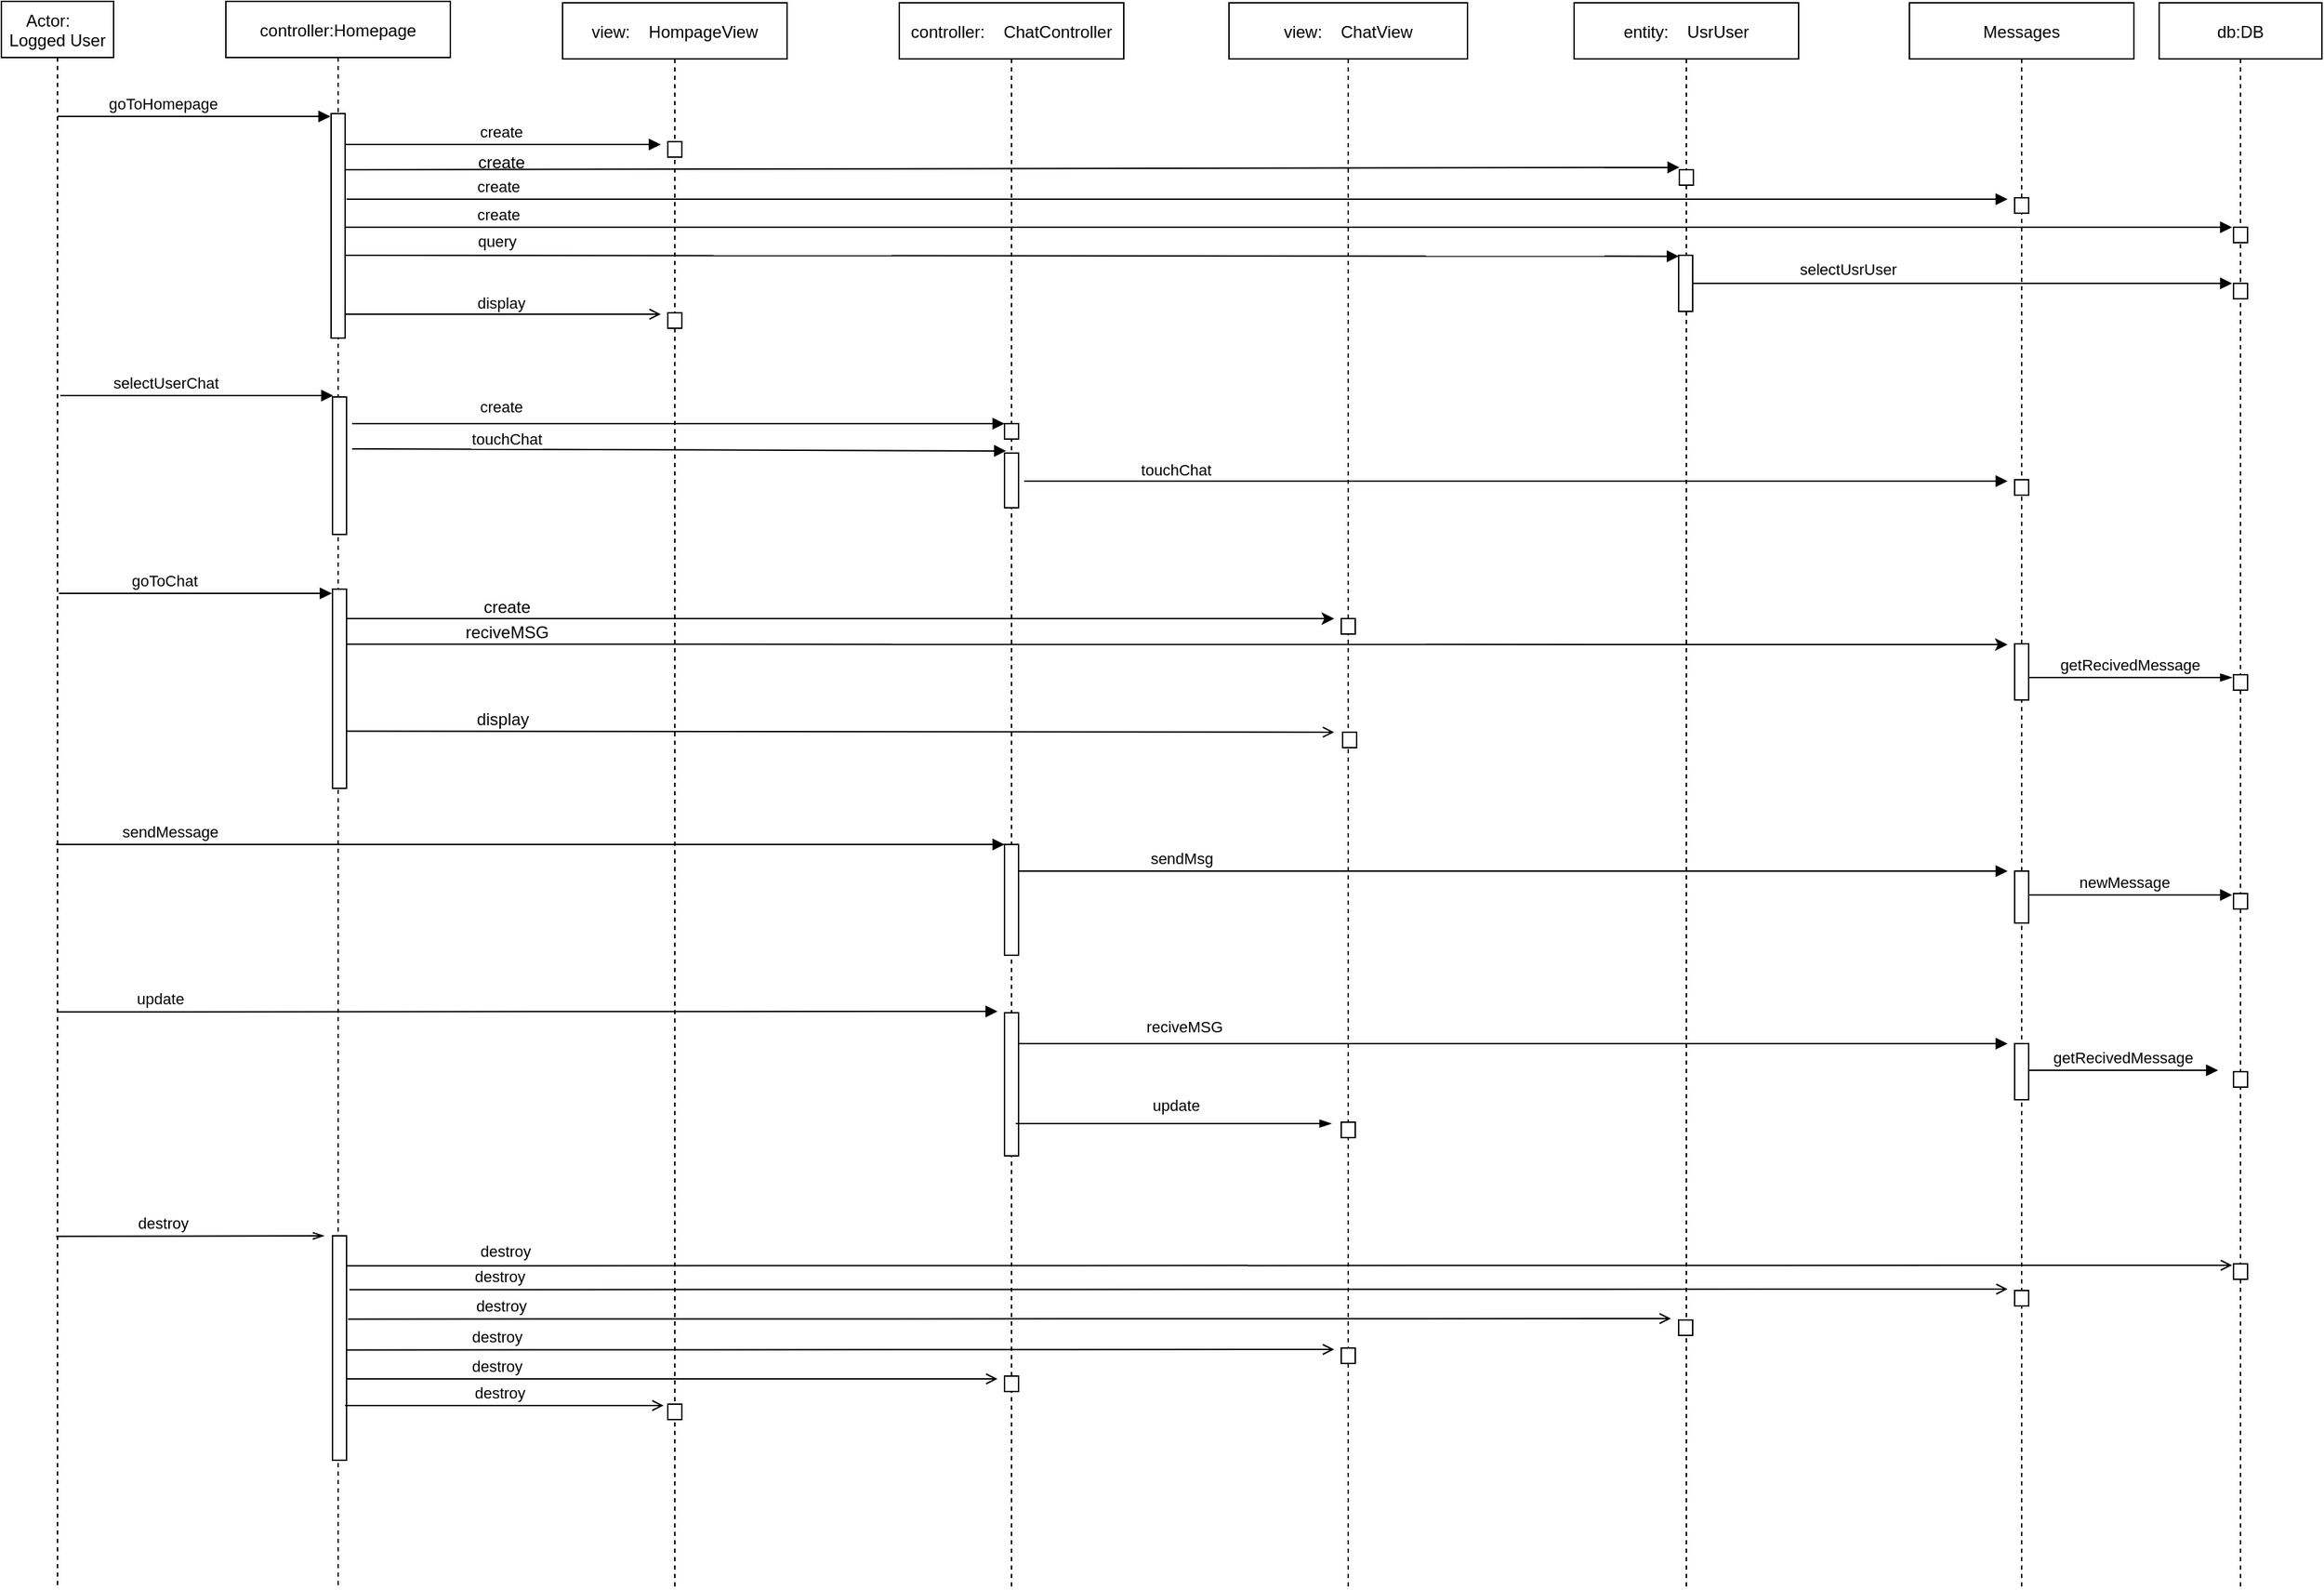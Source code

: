<mxfile version="16.5.3" type="device"><diagram id="dNsZWbkOPzweXN3xl_ip" name="Page-2"><mxGraphModel dx="1209" dy="618" grid="1" gridSize="10" guides="1" tooltips="1" connect="1" arrows="1" fold="1" page="1" pageScale="1" pageWidth="1654" pageHeight="1169" math="0" shadow="0"><root><mxCell id="X6BUCmGXW-mA4TPbZ4tU-0"/><mxCell id="X6BUCmGXW-mA4TPbZ4tU-1" parent="X6BUCmGXW-mA4TPbZ4tU-0"/><mxCell id="lZcno-GNGq_SLLbqoD9A-0" value="controller:Homepage" style="shape=umlLifeline;perimeter=lifelinePerimeter;container=1;collapsible=0;recursiveResize=0;rounded=0;shadow=0;strokeWidth=1;" parent="X6BUCmGXW-mA4TPbZ4tU-1" vertex="1"><mxGeometry x="160" width="160" height="1131" as="geometry"/></mxCell><mxCell id="Ri-gSOmQuduH3zNNDv52-0" value="" style="points=[];perimeter=orthogonalPerimeter;rounded=0;shadow=0;strokeWidth=1;" parent="lZcno-GNGq_SLLbqoD9A-0" vertex="1"><mxGeometry x="75" y="80" width="10" height="160" as="geometry"/></mxCell><mxCell id="Wh_DmFdoz2-DsJ8aolg4-1" value="" style="endArrow=block;html=1;rounded=0;entryX=0.011;entryY=-0.167;entryDx=0;entryDy=0;entryPerimeter=0;endFill=1;" parent="lZcno-GNGq_SLLbqoD9A-0" edge="1"><mxGeometry width="50" height="50" relative="1" as="geometry"><mxPoint x="85.004" y="120" as="sourcePoint"/><mxPoint x="1036.11" y="118.33" as="targetPoint"/></mxGeometry></mxCell><mxCell id="Wh_DmFdoz2-DsJ8aolg4-22" value="" style="points=[];perimeter=orthogonalPerimeter;rounded=0;shadow=0;strokeWidth=1;" parent="lZcno-GNGq_SLLbqoD9A-0" vertex="1"><mxGeometry x="76" y="282" width="10" height="98" as="geometry"/></mxCell><mxCell id="Wh_DmFdoz2-DsJ8aolg4-45" value="" style="endArrow=classic;html=1;rounded=0;" parent="lZcno-GNGq_SLLbqoD9A-0" edge="1"><mxGeometry width="50" height="50" relative="1" as="geometry"><mxPoint x="86" y="440" as="sourcePoint"/><mxPoint x="790" y="440" as="targetPoint"/></mxGeometry></mxCell><mxCell id="Wh_DmFdoz2-DsJ8aolg4-123" value="" style="points=[];perimeter=orthogonalPerimeter;rounded=0;shadow=0;strokeWidth=1;" parent="lZcno-GNGq_SLLbqoD9A-0" vertex="1"><mxGeometry x="76" y="880" width="10" height="160" as="geometry"/></mxCell><mxCell id="lZcno-GNGq_SLLbqoD9A-4" value="Actor:    &#10;Logged User" style="shape=umlLifeline;perimeter=lifelinePerimeter;container=1;collapsible=0;recursiveResize=0;rounded=0;shadow=0;strokeWidth=1;" parent="X6BUCmGXW-mA4TPbZ4tU-1" vertex="1"><mxGeometry width="80" height="1130" as="geometry"/></mxCell><mxCell id="lZcno-GNGq_SLLbqoD9A-10" value="view:    HompageView" style="shape=umlLifeline;perimeter=lifelinePerimeter;container=1;collapsible=0;recursiveResize=0;rounded=0;shadow=0;strokeWidth=1;" parent="X6BUCmGXW-mA4TPbZ4tU-1" vertex="1"><mxGeometry x="400" y="1" width="160" height="1130" as="geometry"/></mxCell><mxCell id="FAKJ-0gCdi1Ot4v-Cj2S-0" value="" style="points=[];perimeter=orthogonalPerimeter;rounded=0;shadow=0;strokeWidth=1;" parent="lZcno-GNGq_SLLbqoD9A-10" vertex="1"><mxGeometry x="75" y="99" width="10" height="11" as="geometry"/></mxCell><mxCell id="Wh_DmFdoz2-DsJ8aolg4-7" value="" style="points=[];perimeter=orthogonalPerimeter;rounded=0;shadow=0;strokeWidth=1;" parent="lZcno-GNGq_SLLbqoD9A-10" vertex="1"><mxGeometry x="75" y="221" width="10" height="11" as="geometry"/></mxCell><mxCell id="Wh_DmFdoz2-DsJ8aolg4-49" value="" style="endArrow=open;html=1;rounded=0;endFill=0;" parent="lZcno-GNGq_SLLbqoD9A-10" edge="1"><mxGeometry width="50" height="50" relative="1" as="geometry"><mxPoint x="-154" y="519.21" as="sourcePoint"/><mxPoint x="550" y="520" as="targetPoint"/></mxGeometry></mxCell><mxCell id="Wh_DmFdoz2-DsJ8aolg4-27" value="" style="endArrow=block;html=1;rounded=0;entryX=0.115;entryY=0.012;entryDx=0;entryDy=0;entryPerimeter=0;endFill=1;" parent="lZcno-GNGq_SLLbqoD9A-10" edge="1"><mxGeometry width="50" height="50" relative="1" as="geometry"><mxPoint x="-150" y="318" as="sourcePoint"/><mxPoint x="316.15" y="319.468" as="targetPoint"/></mxGeometry></mxCell><mxCell id="Wh_DmFdoz2-DsJ8aolg4-106" value="" style="endArrow=block;html=1;rounded=0;endFill=1;" parent="lZcno-GNGq_SLLbqoD9A-10" edge="1"><mxGeometry width="50" height="50" relative="1" as="geometry"><mxPoint x="-150.0" y="300" as="sourcePoint"/><mxPoint x="315" y="300" as="targetPoint"/></mxGeometry></mxCell><mxCell id="Wh_DmFdoz2-DsJ8aolg4-110" value="create" style="edgeLabel;html=1;align=center;verticalAlign=middle;resizable=0;points=[];" parent="Wh_DmFdoz2-DsJ8aolg4-106" vertex="1" connectable="0"><mxGeometry x="-0.397" y="4" relative="1" as="geometry"><mxPoint x="-34" y="-8" as="offset"/></mxGeometry></mxCell><mxCell id="Wh_DmFdoz2-DsJ8aolg4-120" value="" style="endArrow=openThin;html=1;rounded=0;endFill=0;exitX=0.502;exitY=0.861;exitDx=0;exitDy=0;exitPerimeter=0;" parent="lZcno-GNGq_SLLbqoD9A-10" edge="1"><mxGeometry width="50" height="50" relative="1" as="geometry"><mxPoint x="-361.0" y="879.36" as="sourcePoint"/><mxPoint x="-170" y="879" as="targetPoint"/></mxGeometry></mxCell><mxCell id="Wh_DmFdoz2-DsJ8aolg4-122" value="destroy" style="edgeLabel;html=1;align=center;verticalAlign=middle;resizable=0;points=[];" parent="Wh_DmFdoz2-DsJ8aolg4-120" vertex="1" connectable="0"><mxGeometry x="-0.281" y="3" relative="1" as="geometry"><mxPoint x="7" y="-6" as="offset"/></mxGeometry></mxCell><mxCell id="Wh_DmFdoz2-DsJ8aolg4-137" value="" style="endArrow=open;html=1;rounded=0;endFill=0;exitX=0.502;exitY=0.861;exitDx=0;exitDy=0;exitPerimeter=0;" parent="lZcno-GNGq_SLLbqoD9A-10" edge="1"><mxGeometry width="50" height="50" relative="1" as="geometry"><mxPoint x="-155" y="1000.0" as="sourcePoint"/><mxPoint x="72" y="1000" as="targetPoint"/></mxGeometry></mxCell><mxCell id="Wh_DmFdoz2-DsJ8aolg4-138" value="destroy" style="edgeLabel;html=1;align=center;verticalAlign=middle;resizable=0;points=[];" parent="Wh_DmFdoz2-DsJ8aolg4-137" vertex="1" connectable="0"><mxGeometry x="-0.281" y="3" relative="1" as="geometry"><mxPoint x="28" y="-6" as="offset"/></mxGeometry></mxCell><mxCell id="Wh_DmFdoz2-DsJ8aolg4-246" value="" style="points=[];perimeter=orthogonalPerimeter;rounded=0;shadow=0;strokeWidth=1;" parent="lZcno-GNGq_SLLbqoD9A-10" vertex="1"><mxGeometry x="75" y="999" width="10" height="11" as="geometry"/></mxCell><mxCell id="lZcno-GNGq_SLLbqoD9A-11" value="controller:    ChatController" style="shape=umlLifeline;perimeter=lifelinePerimeter;container=1;collapsible=0;recursiveResize=0;rounded=0;shadow=0;strokeWidth=1;" parent="X6BUCmGXW-mA4TPbZ4tU-1" vertex="1"><mxGeometry x="640" y="1" width="160" height="1130" as="geometry"/></mxCell><mxCell id="Wh_DmFdoz2-DsJ8aolg4-67" value="" style="points=[];perimeter=orthogonalPerimeter;rounded=0;shadow=0;strokeWidth=1;" parent="lZcno-GNGq_SLLbqoD9A-11" vertex="1"><mxGeometry x="75" y="720" width="10" height="102" as="geometry"/></mxCell><mxCell id="Wh_DmFdoz2-DsJ8aolg4-61" value="" style="points=[];perimeter=orthogonalPerimeter;rounded=0;shadow=0;strokeWidth=1;" parent="lZcno-GNGq_SLLbqoD9A-11" vertex="1"><mxGeometry x="75" y="600" width="10" height="79" as="geometry"/></mxCell><mxCell id="Wh_DmFdoz2-DsJ8aolg4-107" value="" style="points=[];perimeter=orthogonalPerimeter;rounded=0;shadow=0;strokeWidth=1;" parent="lZcno-GNGq_SLLbqoD9A-11" vertex="1"><mxGeometry x="75" y="321" width="10" height="39" as="geometry"/></mxCell><mxCell id="Wh_DmFdoz2-DsJ8aolg4-108" value="" style="points=[];perimeter=orthogonalPerimeter;rounded=0;shadow=0;strokeWidth=1;" parent="lZcno-GNGq_SLLbqoD9A-11" vertex="1"><mxGeometry x="75" y="300" width="10" height="11" as="geometry"/></mxCell><mxCell id="Wh_DmFdoz2-DsJ8aolg4-245" value="" style="points=[];perimeter=orthogonalPerimeter;rounded=0;shadow=0;strokeWidth=1;" parent="lZcno-GNGq_SLLbqoD9A-11" vertex="1"><mxGeometry x="75" y="979" width="10" height="11" as="geometry"/></mxCell><mxCell id="lZcno-GNGq_SLLbqoD9A-12" value="view:    ChatView" style="shape=umlLifeline;perimeter=lifelinePerimeter;container=1;collapsible=0;recursiveResize=0;rounded=0;shadow=0;strokeWidth=1;" parent="X6BUCmGXW-mA4TPbZ4tU-1" vertex="1"><mxGeometry x="875" y="1" width="170" height="1130" as="geometry"/></mxCell><mxCell id="Wh_DmFdoz2-DsJ8aolg4-56" value="" style="points=[];perimeter=orthogonalPerimeter;rounded=0;shadow=0;strokeWidth=1;" parent="lZcno-GNGq_SLLbqoD9A-12" vertex="1"><mxGeometry x="80" y="439" width="10" height="11" as="geometry"/></mxCell><mxCell id="Wh_DmFdoz2-DsJ8aolg4-104" value="" style="points=[];perimeter=orthogonalPerimeter;rounded=0;shadow=0;strokeWidth=1;" parent="lZcno-GNGq_SLLbqoD9A-12" vertex="1"><mxGeometry x="81" y="520" width="10" height="11" as="geometry"/></mxCell><mxCell id="Wh_DmFdoz2-DsJ8aolg4-84" value="" style="endArrow=blockThin;html=1;rounded=0;endFill=1;" parent="lZcno-GNGq_SLLbqoD9A-12" edge="1"><mxGeometry width="50" height="50" relative="1" as="geometry"><mxPoint x="-152" y="799" as="sourcePoint"/><mxPoint x="73" y="799" as="targetPoint"/></mxGeometry></mxCell><mxCell id="Wh_DmFdoz2-DsJ8aolg4-119" value="" style="points=[];perimeter=orthogonalPerimeter;rounded=0;shadow=0;strokeWidth=1;" parent="lZcno-GNGq_SLLbqoD9A-12" vertex="1"><mxGeometry x="80" y="798" width="10" height="11" as="geometry"/></mxCell><mxCell id="Wh_DmFdoz2-DsJ8aolg4-244" value="" style="points=[];perimeter=orthogonalPerimeter;rounded=0;shadow=0;strokeWidth=1;" parent="lZcno-GNGq_SLLbqoD9A-12" vertex="1"><mxGeometry x="80" y="959" width="10" height="11" as="geometry"/></mxCell><mxCell id="lZcno-GNGq_SLLbqoD9A-8" value="" style="endArrow=block;html=1;rounded=0;endFill=1;" parent="X6BUCmGXW-mA4TPbZ4tU-1" edge="1"><mxGeometry width="50" height="50" relative="1" as="geometry"><mxPoint x="40" y="82" as="sourcePoint"/><mxPoint x="234.5" y="82.0" as="targetPoint"/></mxGeometry></mxCell><mxCell id="lZcno-GNGq_SLLbqoD9A-13" value="goToHomepage" style="edgeLabel;html=1;align=center;verticalAlign=middle;resizable=0;points=[];" parent="lZcno-GNGq_SLLbqoD9A-8" vertex="1" connectable="0"><mxGeometry x="0.359" y="2" relative="1" as="geometry"><mxPoint x="-57" y="-7" as="offset"/></mxGeometry></mxCell><mxCell id="FAKJ-0gCdi1Ot4v-Cj2S-1" value="entity:    UsrUser" style="shape=umlLifeline;perimeter=lifelinePerimeter;container=1;collapsible=0;recursiveResize=0;rounded=0;shadow=0;strokeWidth=1;" parent="X6BUCmGXW-mA4TPbZ4tU-1" vertex="1"><mxGeometry x="1121" y="1" width="160" height="1130" as="geometry"/></mxCell><mxCell id="Wh_DmFdoz2-DsJ8aolg4-8" value="" style="points=[];perimeter=orthogonalPerimeter;rounded=0;shadow=0;strokeWidth=1;" parent="FAKJ-0gCdi1Ot4v-Cj2S-1" vertex="1"><mxGeometry x="75" y="119" width="10" height="11" as="geometry"/></mxCell><mxCell id="Wh_DmFdoz2-DsJ8aolg4-19" value="" style="points=[];perimeter=orthogonalPerimeter;rounded=0;shadow=0;strokeWidth=1;" parent="FAKJ-0gCdi1Ot4v-Cj2S-1" vertex="1"><mxGeometry x="74.5" y="180" width="10" height="40" as="geometry"/></mxCell><mxCell id="Wh_DmFdoz2-DsJ8aolg4-109" value="" style="endArrow=block;html=1;rounded=0;endFill=1;" parent="FAKJ-0gCdi1Ot4v-Cj2S-1" edge="1"><mxGeometry width="50" height="50" relative="1" as="geometry"><mxPoint x="-392" y="341" as="sourcePoint"/><mxPoint x="309" y="341" as="targetPoint"/></mxGeometry></mxCell><mxCell id="Wh_DmFdoz2-DsJ8aolg4-111" value="touchChat" style="edgeLabel;html=1;align=center;verticalAlign=middle;resizable=0;points=[];" parent="Wh_DmFdoz2-DsJ8aolg4-109" vertex="1" connectable="0"><mxGeometry x="-0.656" y="-1" relative="1" as="geometry"><mxPoint x="-13" y="-9" as="offset"/></mxGeometry></mxCell><mxCell id="Wh_DmFdoz2-DsJ8aolg4-243" value="" style="points=[];perimeter=orthogonalPerimeter;rounded=0;shadow=0;strokeWidth=1;" parent="FAKJ-0gCdi1Ot4v-Cj2S-1" vertex="1"><mxGeometry x="74.5" y="939" width="10" height="11" as="geometry"/></mxCell><mxCell id="FAKJ-0gCdi1Ot4v-Cj2S-3" value="Messages" style="shape=umlLifeline;perimeter=lifelinePerimeter;container=1;collapsible=0;recursiveResize=0;rounded=0;shadow=0;strokeWidth=1;" parent="X6BUCmGXW-mA4TPbZ4tU-1" vertex="1"><mxGeometry x="1360" y="1" width="160" height="1130" as="geometry"/></mxCell><mxCell id="Wh_DmFdoz2-DsJ8aolg4-14" value="" style="points=[];perimeter=orthogonalPerimeter;rounded=0;shadow=0;strokeWidth=1;" parent="FAKJ-0gCdi1Ot4v-Cj2S-3" vertex="1"><mxGeometry x="75" y="139" width="10" height="11" as="geometry"/></mxCell><mxCell id="Wh_DmFdoz2-DsJ8aolg4-29" value="" style="points=[];perimeter=orthogonalPerimeter;rounded=0;shadow=0;strokeWidth=1;" parent="FAKJ-0gCdi1Ot4v-Cj2S-3" vertex="1"><mxGeometry x="75" y="340" width="10" height="11" as="geometry"/></mxCell><mxCell id="Wh_DmFdoz2-DsJ8aolg4-64" value="" style="points=[];perimeter=orthogonalPerimeter;rounded=0;shadow=0;strokeWidth=1;" parent="FAKJ-0gCdi1Ot4v-Cj2S-3" vertex="1"><mxGeometry x="75" y="619" width="10" height="37" as="geometry"/></mxCell><mxCell id="Wh_DmFdoz2-DsJ8aolg4-68" value="" style="points=[];perimeter=orthogonalPerimeter;rounded=0;shadow=0;strokeWidth=1;" parent="FAKJ-0gCdi1Ot4v-Cj2S-3" vertex="1"><mxGeometry x="75" y="742" width="10" height="11" as="geometry"/></mxCell><mxCell id="Wh_DmFdoz2-DsJ8aolg4-103" value="" style="points=[];perimeter=orthogonalPerimeter;rounded=0;shadow=0;strokeWidth=1;" parent="FAKJ-0gCdi1Ot4v-Cj2S-3" vertex="1"><mxGeometry x="75" y="457" width="10" height="40" as="geometry"/></mxCell><mxCell id="Wh_DmFdoz2-DsJ8aolg4-115" value="" style="points=[];perimeter=orthogonalPerimeter;rounded=0;shadow=0;strokeWidth=1;" parent="FAKJ-0gCdi1Ot4v-Cj2S-3" vertex="1"><mxGeometry x="75" y="742" width="10" height="40" as="geometry"/></mxCell><mxCell id="Wh_DmFdoz2-DsJ8aolg4-116" value="" style="endArrow=block;html=1;rounded=0;endFill=1;" parent="FAKJ-0gCdi1Ot4v-Cj2S-3" edge="1"><mxGeometry width="50" height="50" relative="1" as="geometry"><mxPoint x="85" y="761" as="sourcePoint"/><mxPoint x="220" y="761" as="targetPoint"/><Array as="points"><mxPoint x="160" y="761"/></Array></mxGeometry></mxCell><mxCell id="Wh_DmFdoz2-DsJ8aolg4-117" value="getRecivedMessage" style="edgeLabel;html=1;align=center;verticalAlign=middle;resizable=0;points=[];" parent="Wh_DmFdoz2-DsJ8aolg4-116" vertex="1" connectable="0"><mxGeometry x="0.003" y="-1" relative="1" as="geometry"><mxPoint x="-1" y="-10" as="offset"/></mxGeometry></mxCell><mxCell id="Wh_DmFdoz2-DsJ8aolg4-242" value="" style="points=[];perimeter=orthogonalPerimeter;rounded=0;shadow=0;strokeWidth=1;" parent="FAKJ-0gCdi1Ot4v-Cj2S-3" vertex="1"><mxGeometry x="75" y="918" width="10" height="11" as="geometry"/></mxCell><mxCell id="FAKJ-0gCdi1Ot4v-Cj2S-4" value="" style="endArrow=block;html=1;rounded=0;endFill=1;" parent="X6BUCmGXW-mA4TPbZ4tU-1" edge="1"><mxGeometry width="50" height="50" relative="1" as="geometry"><mxPoint x="245" y="102" as="sourcePoint"/><mxPoint x="470" y="102" as="targetPoint"/></mxGeometry></mxCell><mxCell id="Wh_DmFdoz2-DsJ8aolg4-0" value="create" style="edgeLabel;html=1;align=center;verticalAlign=middle;resizable=0;points=[];" parent="X6BUCmGXW-mA4TPbZ4tU-1" vertex="1" connectable="0"><mxGeometry x="362.005" y="91.0" as="geometry"><mxPoint x="-6" y="2" as="offset"/></mxGeometry></mxCell><mxCell id="Wh_DmFdoz2-DsJ8aolg4-5" value="" style="endArrow=open;html=1;rounded=0;endFill=0;" parent="X6BUCmGXW-mA4TPbZ4tU-1" edge="1"><mxGeometry width="50" height="50" relative="1" as="geometry"><mxPoint x="245" y="223" as="sourcePoint"/><mxPoint x="470" y="223" as="targetPoint"/></mxGeometry></mxCell><mxCell id="Wh_DmFdoz2-DsJ8aolg4-6" value="display" style="edgeLabel;html=1;align=center;verticalAlign=middle;resizable=0;points=[];" parent="X6BUCmGXW-mA4TPbZ4tU-1" vertex="1" connectable="0"><mxGeometry x="356.005" y="215.0" as="geometry"/></mxCell><mxCell id="Wh_DmFdoz2-DsJ8aolg4-12" value="" style="endArrow=block;html=1;rounded=0;endFill=1;entryX=0.014;entryY=0.064;entryDx=0;entryDy=0;entryPerimeter=0;" parent="X6BUCmGXW-mA4TPbZ4tU-1" edge="1"><mxGeometry width="50" height="50" relative="1" as="geometry"><mxPoint x="245.004" y="181" as="sourcePoint"/><mxPoint x="1195.64" y="181.704" as="targetPoint"/></mxGeometry></mxCell><mxCell id="Wh_DmFdoz2-DsJ8aolg4-13" value="query" style="edgeLabel;html=1;align=center;verticalAlign=middle;resizable=0;points=[];" parent="X6BUCmGXW-mA4TPbZ4tU-1" vertex="1" connectable="0"><mxGeometry x="348.005" y="173.0" as="geometry"><mxPoint x="5" y="-2" as="offset"/></mxGeometry></mxCell><mxCell id="Wh_DmFdoz2-DsJ8aolg4-17" value="" style="endArrow=block;html=1;rounded=0;endFill=1;" parent="X6BUCmGXW-mA4TPbZ4tU-1" edge="1"><mxGeometry width="50" height="50" relative="1" as="geometry"><mxPoint x="246.004" y="141" as="sourcePoint"/><mxPoint x="1430" y="141" as="targetPoint"/></mxGeometry></mxCell><mxCell id="Wh_DmFdoz2-DsJ8aolg4-18" value="create" style="edgeLabel;html=1;align=center;verticalAlign=middle;resizable=0;points=[];" parent="X6BUCmGXW-mA4TPbZ4tU-1" vertex="1" connectable="0"><mxGeometry x="356.005" y="131.0" as="geometry"><mxPoint x="-2" y="1" as="offset"/></mxGeometry></mxCell><mxCell id="Wh_DmFdoz2-DsJ8aolg4-20" value="" style="endArrow=block;html=1;rounded=0;endFill=1;" parent="X6BUCmGXW-mA4TPbZ4tU-1" edge="1"><mxGeometry width="50" height="50" relative="1" as="geometry"><mxPoint x="42" y="281" as="sourcePoint"/><mxPoint x="236.5" y="281.0" as="targetPoint"/></mxGeometry></mxCell><mxCell id="Wh_DmFdoz2-DsJ8aolg4-21" value="selectUserChat" style="edgeLabel;html=1;align=center;verticalAlign=middle;resizable=0;points=[];" parent="Wh_DmFdoz2-DsJ8aolg4-20" vertex="1" connectable="0"><mxGeometry x="0.359" y="2" relative="1" as="geometry"><mxPoint x="-57" y="-7" as="offset"/></mxGeometry></mxCell><mxCell id="Wh_DmFdoz2-DsJ8aolg4-28" value="touchChat" style="edgeLabel;html=1;align=center;verticalAlign=middle;resizable=0;points=[];" parent="X6BUCmGXW-mA4TPbZ4tU-1" vertex="1" connectable="0"><mxGeometry x="356.005" y="231.0" as="geometry"><mxPoint x="4" y="81" as="offset"/></mxGeometry></mxCell><mxCell id="Wh_DmFdoz2-DsJ8aolg4-39" value="" style="endArrow=block;html=1;rounded=0;endFill=1;" parent="X6BUCmGXW-mA4TPbZ4tU-1" edge="1"><mxGeometry width="50" height="50" relative="1" as="geometry"><mxPoint x="41" y="422" as="sourcePoint"/><mxPoint x="235.5" y="422" as="targetPoint"/></mxGeometry></mxCell><mxCell id="Wh_DmFdoz2-DsJ8aolg4-40" value="goToChat" style="edgeLabel;html=1;align=center;verticalAlign=middle;resizable=0;points=[];" parent="Wh_DmFdoz2-DsJ8aolg4-39" vertex="1" connectable="0"><mxGeometry x="0.359" y="2" relative="1" as="geometry"><mxPoint x="-57" y="-7" as="offset"/></mxGeometry></mxCell><mxCell id="Wh_DmFdoz2-DsJ8aolg4-41" value="" style="points=[];perimeter=orthogonalPerimeter;rounded=0;shadow=0;strokeWidth=1;" parent="X6BUCmGXW-mA4TPbZ4tU-1" vertex="1"><mxGeometry x="236" y="419" width="10" height="142" as="geometry"/></mxCell><mxCell id="Wh_DmFdoz2-DsJ8aolg4-46" value="create" style="text;html=1;align=center;verticalAlign=middle;resizable=0;points=[];autosize=1;strokeColor=none;fillColor=none;" parent="X6BUCmGXW-mA4TPbZ4tU-1" vertex="1"><mxGeometry x="335" y="422" width="50" height="20" as="geometry"/></mxCell><mxCell id="Wh_DmFdoz2-DsJ8aolg4-47" value="" style="endArrow=classic;html=1;rounded=0;" parent="X6BUCmGXW-mA4TPbZ4tU-1" edge="1"><mxGeometry width="50" height="50" relative="1" as="geometry"><mxPoint x="246" y="458.21" as="sourcePoint"/><mxPoint x="1430" y="458.55" as="targetPoint"/></mxGeometry></mxCell><mxCell id="Wh_DmFdoz2-DsJ8aolg4-48" value="reciveMSG" style="text;html=1;align=center;verticalAlign=middle;resizable=0;points=[];autosize=1;strokeColor=none;fillColor=none;" parent="X6BUCmGXW-mA4TPbZ4tU-1" vertex="1"><mxGeometry x="320" y="440" width="80" height="20" as="geometry"/></mxCell><mxCell id="Wh_DmFdoz2-DsJ8aolg4-59" value="" style="endArrow=block;html=1;rounded=0;endFill=1;" parent="X6BUCmGXW-mA4TPbZ4tU-1" target="Wh_DmFdoz2-DsJ8aolg4-61" edge="1"><mxGeometry width="50" height="50" relative="1" as="geometry"><mxPoint x="38.962" y="601" as="sourcePoint"/><mxPoint x="236" y="584" as="targetPoint"/></mxGeometry></mxCell><mxCell id="Wh_DmFdoz2-DsJ8aolg4-60" value="sendMessage" style="edgeLabel;html=1;align=center;verticalAlign=middle;resizable=0;points=[];" parent="Wh_DmFdoz2-DsJ8aolg4-59" vertex="1" connectable="0"><mxGeometry x="0.359" y="2" relative="1" as="geometry"><mxPoint x="-379" y="-7" as="offset"/></mxGeometry></mxCell><mxCell id="Wh_DmFdoz2-DsJ8aolg4-62" value="" style="endArrow=block;html=1;rounded=0;startArrow=none;endFill=1;" parent="X6BUCmGXW-mA4TPbZ4tU-1" edge="1"><mxGeometry width="50" height="50" relative="1" as="geometry"><mxPoint x="725" y="620" as="sourcePoint"/><mxPoint x="1430" y="620" as="targetPoint"/></mxGeometry></mxCell><mxCell id="Wh_DmFdoz2-DsJ8aolg4-63" value="sendMsg" style="edgeLabel;html=1;align=center;verticalAlign=middle;resizable=0;points=[];" parent="X6BUCmGXW-mA4TPbZ4tU-1" vertex="1" connectable="0"><mxGeometry x="851.005" y="612" as="geometry"><mxPoint x="-10" y="-1" as="offset"/></mxGeometry></mxCell><mxCell id="Wh_DmFdoz2-DsJ8aolg4-86" value="reciveMSG" style="edgeLabel;html=1;align=center;verticalAlign=middle;resizable=0;points=[];" parent="X6BUCmGXW-mA4TPbZ4tU-1" vertex="1" connectable="0"><mxGeometry x="853.005" y="732" as="geometry"><mxPoint x="-10" y="-1" as="offset"/></mxGeometry></mxCell><mxCell id="Wh_DmFdoz2-DsJ8aolg4-65" value="" style="endArrow=block;html=1;rounded=0;endFill=1;exitX=0.502;exitY=0.861;exitDx=0;exitDy=0;exitPerimeter=0;" parent="X6BUCmGXW-mA4TPbZ4tU-1" edge="1"><mxGeometry width="50" height="50" relative="1" as="geometry"><mxPoint x="40.16" y="720.36" as="sourcePoint"/><mxPoint x="710" y="720" as="targetPoint"/></mxGeometry></mxCell><mxCell id="Wh_DmFdoz2-DsJ8aolg4-66" value="update" style="edgeLabel;html=1;align=center;verticalAlign=middle;resizable=0;points=[];" parent="Wh_DmFdoz2-DsJ8aolg4-65" vertex="1" connectable="0"><mxGeometry x="0.359" y="2" relative="1" as="geometry"><mxPoint x="-382" y="-7" as="offset"/></mxGeometry></mxCell><mxCell id="Wh_DmFdoz2-DsJ8aolg4-82" value="" style="endArrow=block;html=1;rounded=0;endFill=1;" parent="X6BUCmGXW-mA4TPbZ4tU-1" edge="1"><mxGeometry width="50" height="50" relative="1" as="geometry"><mxPoint x="725" y="743" as="sourcePoint"/><mxPoint x="1430" y="743" as="targetPoint"/><Array as="points"><mxPoint x="750" y="743"/></Array></mxGeometry></mxCell><mxCell id="Wh_DmFdoz2-DsJ8aolg4-87" value="db:DB" style="shape=umlLifeline;perimeter=lifelinePerimeter;container=1;collapsible=0;recursiveResize=0;rounded=0;shadow=0;strokeWidth=1;" parent="X6BUCmGXW-mA4TPbZ4tU-1" vertex="1"><mxGeometry x="1538" y="1" width="116" height="1130" as="geometry"/></mxCell><mxCell id="Wh_DmFdoz2-DsJ8aolg4-90" value="" style="points=[];perimeter=orthogonalPerimeter;rounded=0;shadow=0;strokeWidth=1;" parent="Wh_DmFdoz2-DsJ8aolg4-87" vertex="1"><mxGeometry x="53" y="479" width="10" height="11" as="geometry"/></mxCell><mxCell id="Wh_DmFdoz2-DsJ8aolg4-91" value="" style="points=[];perimeter=orthogonalPerimeter;rounded=0;shadow=0;strokeWidth=1;" parent="Wh_DmFdoz2-DsJ8aolg4-87" vertex="1"><mxGeometry x="53" y="635" width="10" height="11" as="geometry"/></mxCell><mxCell id="Wh_DmFdoz2-DsJ8aolg4-95" value="" style="points=[];perimeter=orthogonalPerimeter;rounded=0;shadow=0;strokeWidth=1;" parent="Wh_DmFdoz2-DsJ8aolg4-87" vertex="1"><mxGeometry x="53" y="160" width="10" height="11" as="geometry"/></mxCell><mxCell id="Wh_DmFdoz2-DsJ8aolg4-99" value="" style="points=[];perimeter=orthogonalPerimeter;rounded=0;shadow=0;strokeWidth=1;" parent="Wh_DmFdoz2-DsJ8aolg4-87" vertex="1"><mxGeometry x="53" y="200" width="10" height="11" as="geometry"/></mxCell><mxCell id="Wh_DmFdoz2-DsJ8aolg4-118" value="" style="points=[];perimeter=orthogonalPerimeter;rounded=0;shadow=0;strokeWidth=1;" parent="Wh_DmFdoz2-DsJ8aolg4-87" vertex="1"><mxGeometry x="53" y="762" width="10" height="11" as="geometry"/></mxCell><mxCell id="Wh_DmFdoz2-DsJ8aolg4-241" value="" style="points=[];perimeter=orthogonalPerimeter;rounded=0;shadow=0;strokeWidth=1;" parent="Wh_DmFdoz2-DsJ8aolg4-87" vertex="1"><mxGeometry x="53" y="899" width="10" height="11" as="geometry"/></mxCell><mxCell id="Wh_DmFdoz2-DsJ8aolg4-93" value="" style="endArrow=block;html=1;rounded=0;endFill=1;" parent="X6BUCmGXW-mA4TPbZ4tU-1" edge="1"><mxGeometry width="50" height="50" relative="1" as="geometry"><mxPoint x="245.004" y="161" as="sourcePoint"/><mxPoint x="1590" y="161" as="targetPoint"/></mxGeometry></mxCell><mxCell id="Wh_DmFdoz2-DsJ8aolg4-94" value="create" style="edgeLabel;html=1;align=center;verticalAlign=middle;resizable=0;points=[];" parent="X6BUCmGXW-mA4TPbZ4tU-1" vertex="1" connectable="0"><mxGeometry x="356.005" y="151.0" as="geometry"><mxPoint x="-2" y="1" as="offset"/></mxGeometry></mxCell><mxCell id="Wh_DmFdoz2-DsJ8aolg4-96" value="" style="endArrow=block;html=1;rounded=0;endFill=1;" parent="X6BUCmGXW-mA4TPbZ4tU-1" edge="1"><mxGeometry width="50" height="50" relative="1" as="geometry"><mxPoint x="1205.5" y="201" as="sourcePoint"/><mxPoint x="1590" y="201" as="targetPoint"/></mxGeometry></mxCell><mxCell id="Wh_DmFdoz2-DsJ8aolg4-100" value="selectUsrUser" style="edgeLabel;html=1;align=center;verticalAlign=middle;resizable=0;points=[];" parent="X6BUCmGXW-mA4TPbZ4tU-1" vertex="1" connectable="0"><mxGeometry x="1230.005" y="201.0" as="geometry"><mxPoint x="86" y="-10" as="offset"/></mxGeometry></mxCell><mxCell id="Wh_DmFdoz2-DsJ8aolg4-102" value="" style="endArrow=blockThin;html=1;rounded=0;endFill=1;" parent="X6BUCmGXW-mA4TPbZ4tU-1" edge="1"><mxGeometry width="50" height="50" relative="1" as="geometry"><mxPoint x="1445" y="482.0" as="sourcePoint"/><mxPoint x="1590" y="482" as="targetPoint"/><Array as="points"><mxPoint x="1520" y="482"/></Array></mxGeometry></mxCell><mxCell id="Wh_DmFdoz2-DsJ8aolg4-112" value="getRecivedMessage" style="edgeLabel;html=1;align=center;verticalAlign=middle;resizable=0;points=[];" parent="Wh_DmFdoz2-DsJ8aolg4-102" vertex="1" connectable="0"><mxGeometry x="0.003" y="-1" relative="1" as="geometry"><mxPoint x="-1" y="-10" as="offset"/></mxGeometry></mxCell><mxCell id="Wh_DmFdoz2-DsJ8aolg4-50" value="display" style="text;html=1;align=center;verticalAlign=middle;resizable=0;points=[];autosize=1;strokeColor=none;fillColor=none;" parent="X6BUCmGXW-mA4TPbZ4tU-1" vertex="1"><mxGeometry x="332" y="502" width="50" height="20" as="geometry"/></mxCell><mxCell id="Wh_DmFdoz2-DsJ8aolg4-105" value="" style="endArrow=block;html=1;rounded=0;endFill=1;" parent="X6BUCmGXW-mA4TPbZ4tU-1" edge="1"><mxGeometry width="50" height="50" relative="1" as="geometry"><mxPoint x="1445" y="637" as="sourcePoint"/><mxPoint x="1590" y="637" as="targetPoint"/><Array as="points"><mxPoint x="1520" y="637"/></Array></mxGeometry></mxCell><mxCell id="Wh_DmFdoz2-DsJ8aolg4-113" value="newMessage" style="edgeLabel;html=1;align=center;verticalAlign=middle;resizable=0;points=[];" parent="Wh_DmFdoz2-DsJ8aolg4-105" vertex="1" connectable="0"><mxGeometry x="0.046" y="1" relative="1" as="geometry"><mxPoint x="-8" y="-8" as="offset"/></mxGeometry></mxCell><mxCell id="Wh_DmFdoz2-DsJ8aolg4-85" value="update" style="edgeLabel;html=1;align=center;verticalAlign=middle;resizable=0;points=[];" parent="X6BUCmGXW-mA4TPbZ4tU-1" vertex="1" connectable="0"><mxGeometry x="847.005" y="788" as="geometry"><mxPoint x="-10" y="-1" as="offset"/></mxGeometry></mxCell><mxCell id="Wh_DmFdoz2-DsJ8aolg4-124" value="" style="endArrow=open;html=1;rounded=0;endFill=0;exitX=0.502;exitY=0.861;exitDx=0;exitDy=0;exitPerimeter=0;" parent="X6BUCmGXW-mA4TPbZ4tU-1" edge="1"><mxGeometry width="50" height="50" relative="1" as="geometry"><mxPoint x="246" y="901.36" as="sourcePoint"/><mxPoint x="1590" y="901" as="targetPoint"/></mxGeometry></mxCell><mxCell id="Wh_DmFdoz2-DsJ8aolg4-126" value="destroy" style="edgeLabel;html=1;align=center;verticalAlign=middle;resizable=0;points=[];" parent="Wh_DmFdoz2-DsJ8aolg4-124" vertex="1" connectable="0"><mxGeometry x="-0.281" y="3" relative="1" as="geometry"><mxPoint x="-370" y="-7" as="offset"/></mxGeometry></mxCell><mxCell id="Wh_DmFdoz2-DsJ8aolg4-127" value="" style="endArrow=open;html=1;rounded=0;endFill=0;exitX=0.502;exitY=0.861;exitDx=0;exitDy=0;exitPerimeter=0;" parent="X6BUCmGXW-mA4TPbZ4tU-1" edge="1"><mxGeometry width="50" height="50" relative="1" as="geometry"><mxPoint x="248" y="918.36" as="sourcePoint"/><mxPoint x="1430" y="918" as="targetPoint"/></mxGeometry></mxCell><mxCell id="Wh_DmFdoz2-DsJ8aolg4-129" value="destroy" style="edgeLabel;html=1;align=center;verticalAlign=middle;resizable=0;points=[];" parent="Wh_DmFdoz2-DsJ8aolg4-127" vertex="1" connectable="0"><mxGeometry x="-0.281" y="3" relative="1" as="geometry"><mxPoint x="-318" y="-6" as="offset"/></mxGeometry></mxCell><mxCell id="Wh_DmFdoz2-DsJ8aolg4-130" value="" style="endArrow=open;html=1;rounded=0;endFill=0;exitX=0.502;exitY=0.861;exitDx=0;exitDy=0;exitPerimeter=0;" parent="X6BUCmGXW-mA4TPbZ4tU-1" edge="1"><mxGeometry width="50" height="50" relative="1" as="geometry"><mxPoint x="247" y="939.36" as="sourcePoint"/><mxPoint x="1190" y="939" as="targetPoint"/></mxGeometry></mxCell><mxCell id="Wh_DmFdoz2-DsJ8aolg4-132" value="destroy" style="edgeLabel;html=1;align=center;verticalAlign=middle;resizable=0;points=[];" parent="Wh_DmFdoz2-DsJ8aolg4-130" vertex="1" connectable="0"><mxGeometry x="-0.281" y="3" relative="1" as="geometry"><mxPoint x="-230" y="-6" as="offset"/></mxGeometry></mxCell><mxCell id="Wh_DmFdoz2-DsJ8aolg4-133" value="" style="endArrow=open;html=1;rounded=0;endFill=0;exitX=0.502;exitY=0.861;exitDx=0;exitDy=0;exitPerimeter=0;" parent="X6BUCmGXW-mA4TPbZ4tU-1" edge="1"><mxGeometry width="50" height="50" relative="1" as="geometry"><mxPoint x="246" y="961.36" as="sourcePoint"/><mxPoint x="950" y="961" as="targetPoint"/></mxGeometry></mxCell><mxCell id="Wh_DmFdoz2-DsJ8aolg4-134" value="destroy" style="edgeLabel;html=1;align=center;verticalAlign=middle;resizable=0;points=[];" parent="Wh_DmFdoz2-DsJ8aolg4-133" vertex="1" connectable="0"><mxGeometry x="-0.281" y="3" relative="1" as="geometry"><mxPoint x="-146" y="-6" as="offset"/></mxGeometry></mxCell><mxCell id="Wh_DmFdoz2-DsJ8aolg4-135" value="" style="endArrow=open;html=1;rounded=0;endFill=0;exitX=0.502;exitY=0.861;exitDx=0;exitDy=0;exitPerimeter=0;" parent="X6BUCmGXW-mA4TPbZ4tU-1" edge="1"><mxGeometry width="50" height="50" relative="1" as="geometry"><mxPoint x="246" y="982.0" as="sourcePoint"/><mxPoint x="710" y="982" as="targetPoint"/></mxGeometry></mxCell><mxCell id="Wh_DmFdoz2-DsJ8aolg4-136" value="destroy" style="edgeLabel;html=1;align=center;verticalAlign=middle;resizable=0;points=[];" parent="Wh_DmFdoz2-DsJ8aolg4-135" vertex="1" connectable="0"><mxGeometry x="-0.281" y="3" relative="1" as="geometry"><mxPoint x="-60" y="-6" as="offset"/></mxGeometry></mxCell><mxCell id="Wh_DmFdoz2-DsJ8aolg4-140" value="create" style="text;html=1;align=center;verticalAlign=middle;resizable=0;points=[];autosize=1;strokeColor=none;fillColor=none;" parent="X6BUCmGXW-mA4TPbZ4tU-1" vertex="1"><mxGeometry x="331" y="105" width="50" height="20" as="geometry"/></mxCell></root></mxGraphModel></diagram></mxfile>